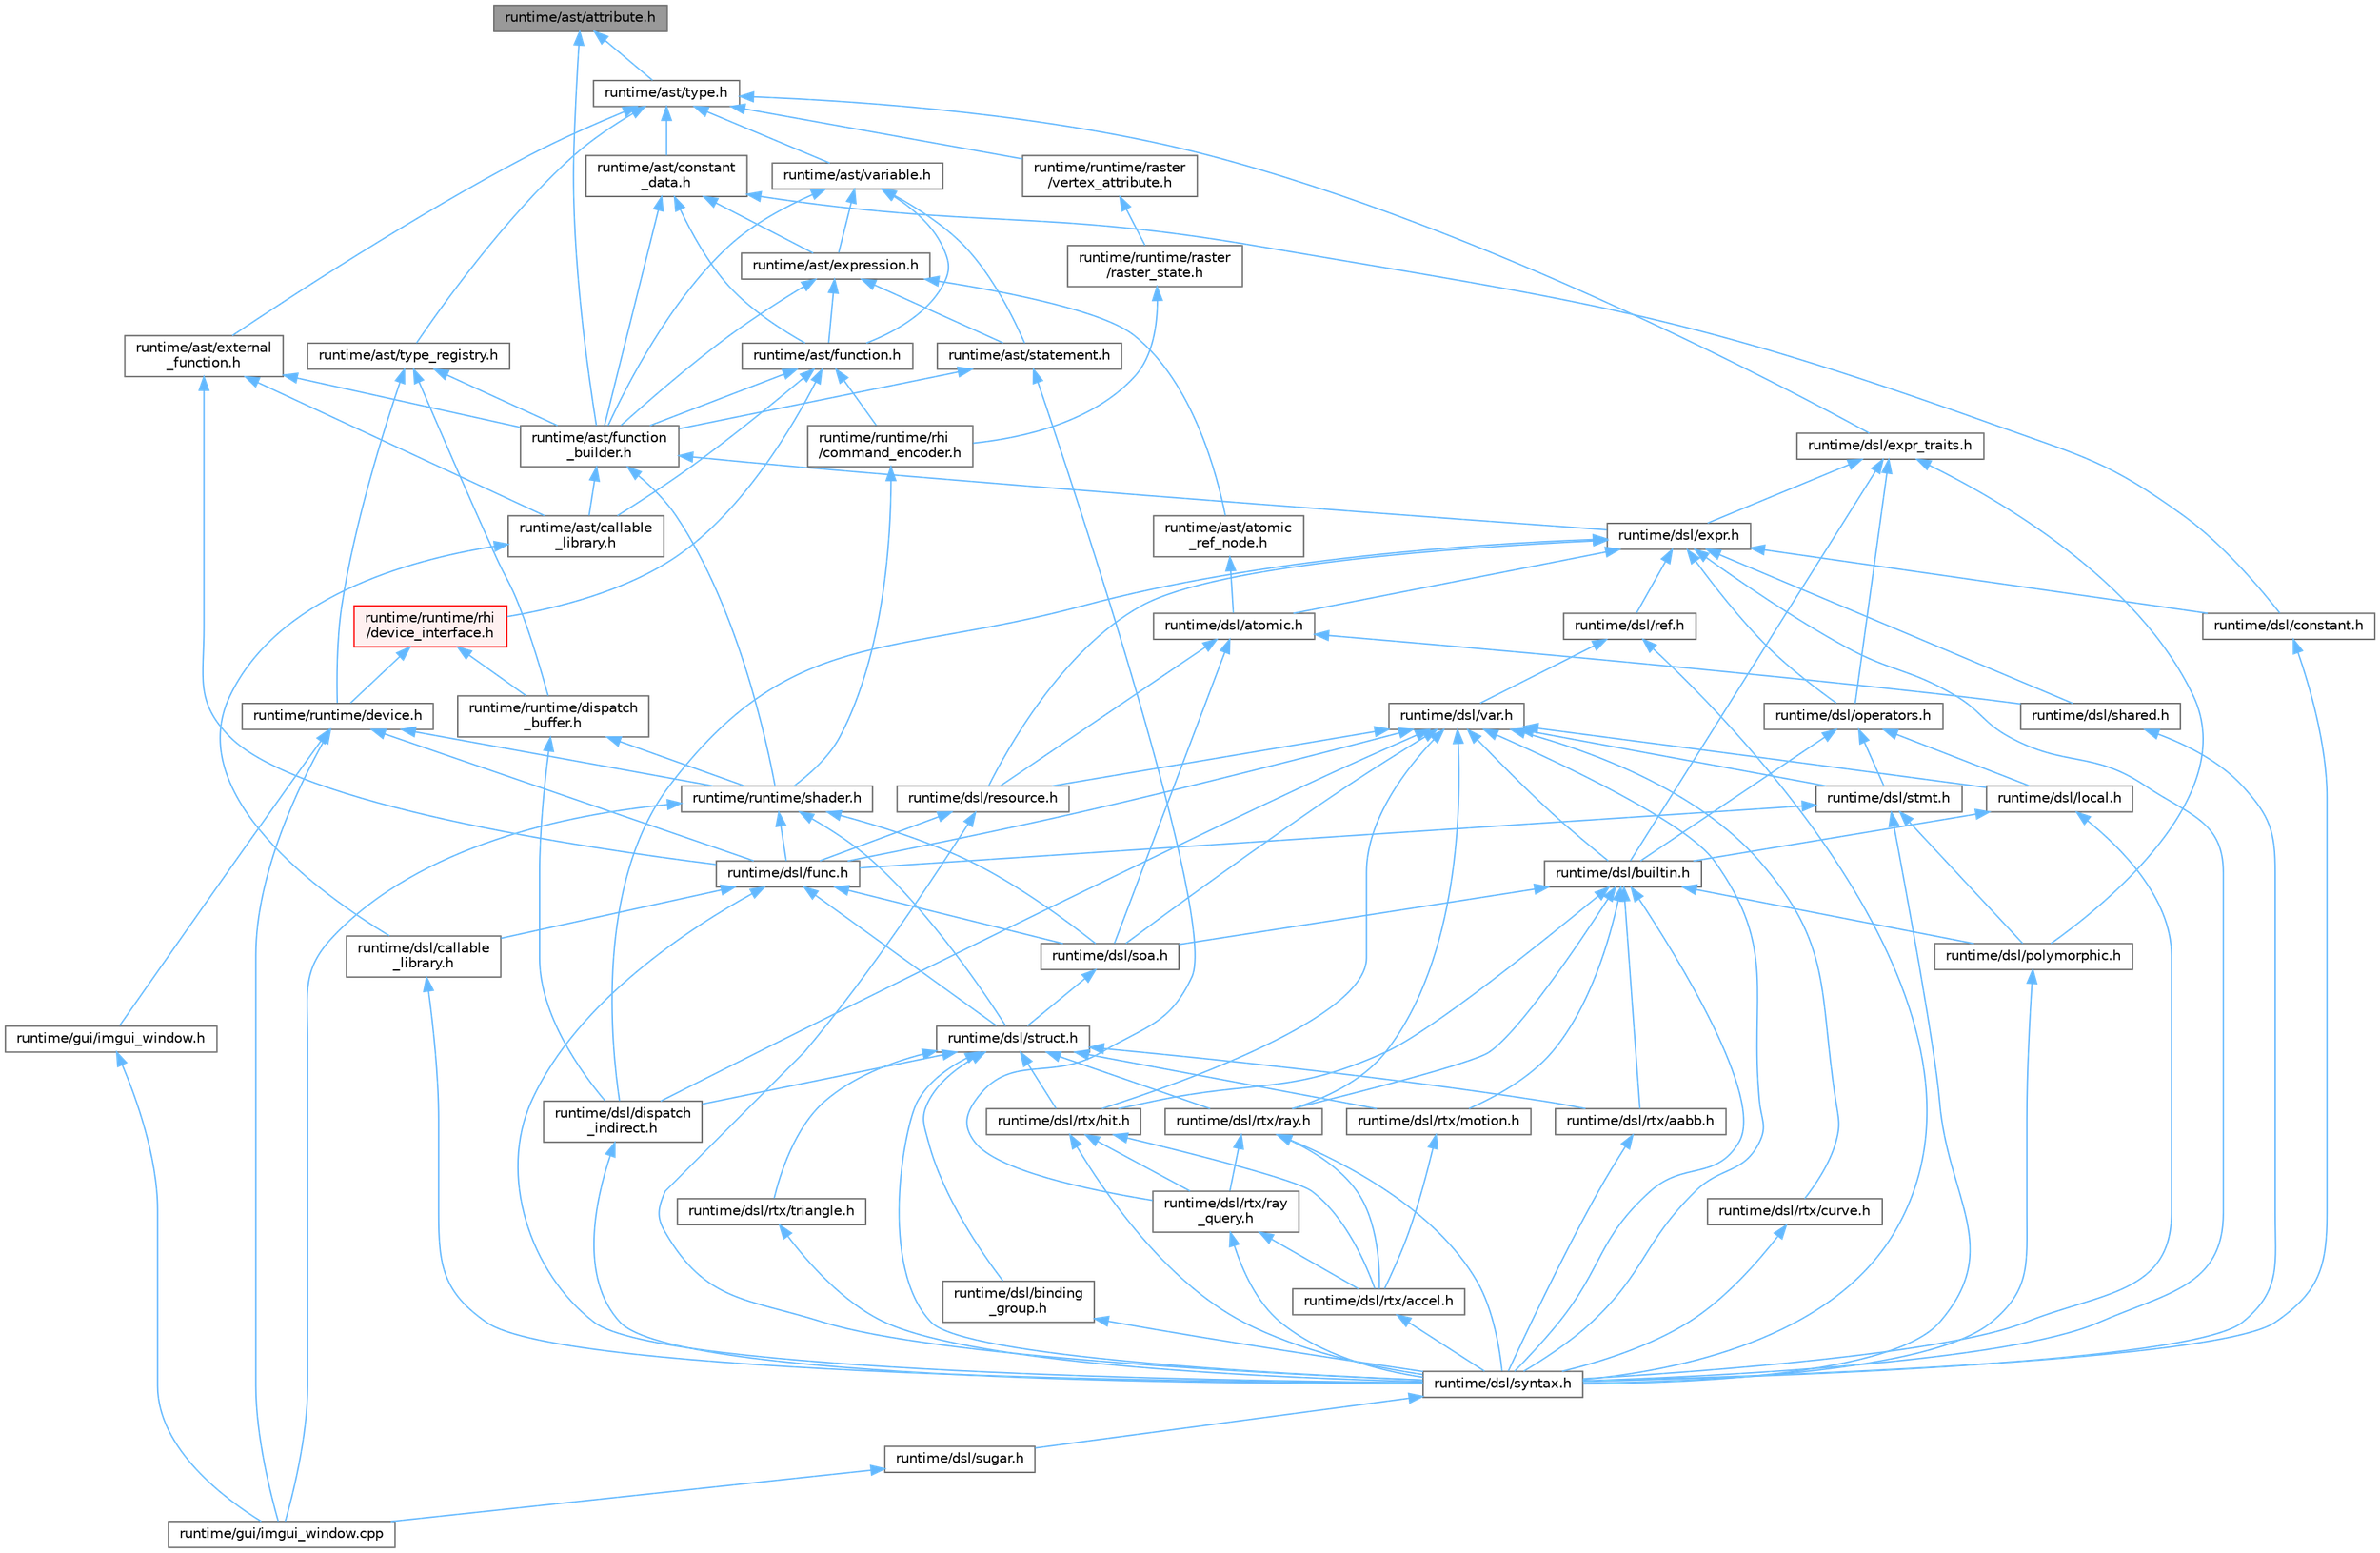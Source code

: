 digraph "runtime/ast/attribute.h"
{
 // LATEX_PDF_SIZE
  bgcolor="transparent";
  edge [fontname=Helvetica,fontsize=10,labelfontname=Helvetica,labelfontsize=10];
  node [fontname=Helvetica,fontsize=10,shape=box,height=0.2,width=0.4];
  Node1 [id="Node000001",label="runtime/ast/attribute.h",height=0.2,width=0.4,color="gray40", fillcolor="grey60", style="filled", fontcolor="black",tooltip=" "];
  Node1 -> Node2 [id="edge133_Node000001_Node000002",dir="back",color="steelblue1",style="solid",tooltip=" "];
  Node2 [id="Node000002",label="runtime/ast/function\l_builder.h",height=0.2,width=0.4,color="grey40", fillcolor="white", style="filled",URL="$function__builder_8h.html",tooltip=" "];
  Node2 -> Node3 [id="edge134_Node000002_Node000003",dir="back",color="steelblue1",style="solid",tooltip=" "];
  Node3 [id="Node000003",label="runtime/ast/callable\l_library.h",height=0.2,width=0.4,color="grey40", fillcolor="white", style="filled",URL="$ast_2callable__library_8h.html",tooltip=" "];
  Node3 -> Node4 [id="edge135_Node000003_Node000004",dir="back",color="steelblue1",style="solid",tooltip=" "];
  Node4 [id="Node000004",label="runtime/dsl/callable\l_library.h",height=0.2,width=0.4,color="grey40", fillcolor="white", style="filled",URL="$dsl_2callable__library_8h.html",tooltip=" "];
  Node4 -> Node5 [id="edge136_Node000004_Node000005",dir="back",color="steelblue1",style="solid",tooltip=" "];
  Node5 [id="Node000005",label="runtime/dsl/syntax.h",height=0.2,width=0.4,color="grey40", fillcolor="white", style="filled",URL="$syntax_8h.html",tooltip=" "];
  Node5 -> Node6 [id="edge137_Node000005_Node000006",dir="back",color="steelblue1",style="solid",tooltip=" "];
  Node6 [id="Node000006",label="runtime/dsl/sugar.h",height=0.2,width=0.4,color="grey40", fillcolor="white", style="filled",URL="$sugar_8h.html",tooltip=" "];
  Node6 -> Node7 [id="edge138_Node000006_Node000007",dir="back",color="steelblue1",style="solid",tooltip=" "];
  Node7 [id="Node000007",label="runtime/gui/imgui_window.cpp",height=0.2,width=0.4,color="grey40", fillcolor="white", style="filled",URL="$imgui__window_8cpp.html",tooltip=" "];
  Node2 -> Node8 [id="edge139_Node000002_Node000008",dir="back",color="steelblue1",style="solid",tooltip=" "];
  Node8 [id="Node000008",label="runtime/dsl/expr.h",height=0.2,width=0.4,color="grey40", fillcolor="white", style="filled",URL="$expr_8h.html",tooltip=" "];
  Node8 -> Node9 [id="edge140_Node000008_Node000009",dir="back",color="steelblue1",style="solid",tooltip=" "];
  Node9 [id="Node000009",label="runtime/dsl/atomic.h",height=0.2,width=0.4,color="grey40", fillcolor="white", style="filled",URL="$dsl_2atomic_8h.html",tooltip=" "];
  Node9 -> Node10 [id="edge141_Node000009_Node000010",dir="back",color="steelblue1",style="solid",tooltip=" "];
  Node10 [id="Node000010",label="runtime/dsl/resource.h",height=0.2,width=0.4,color="grey40", fillcolor="white", style="filled",URL="$dsl_2resource_8h.html",tooltip=" "];
  Node10 -> Node11 [id="edge142_Node000010_Node000011",dir="back",color="steelblue1",style="solid",tooltip=" "];
  Node11 [id="Node000011",label="runtime/dsl/func.h",height=0.2,width=0.4,color="grey40", fillcolor="white", style="filled",URL="$func_8h.html",tooltip=" "];
  Node11 -> Node4 [id="edge143_Node000011_Node000004",dir="back",color="steelblue1",style="solid",tooltip=" "];
  Node11 -> Node12 [id="edge144_Node000011_Node000012",dir="back",color="steelblue1",style="solid",tooltip=" "];
  Node12 [id="Node000012",label="runtime/dsl/soa.h",height=0.2,width=0.4,color="grey40", fillcolor="white", style="filled",URL="$soa_8h.html",tooltip=" "];
  Node12 -> Node13 [id="edge145_Node000012_Node000013",dir="back",color="steelblue1",style="solid",tooltip=" "];
  Node13 [id="Node000013",label="runtime/dsl/struct.h",height=0.2,width=0.4,color="grey40", fillcolor="white", style="filled",URL="$struct_8h.html",tooltip=" "];
  Node13 -> Node14 [id="edge146_Node000013_Node000014",dir="back",color="steelblue1",style="solid",tooltip=" "];
  Node14 [id="Node000014",label="runtime/dsl/binding\l_group.h",height=0.2,width=0.4,color="grey40", fillcolor="white", style="filled",URL="$binding__group_8h.html",tooltip=" "];
  Node14 -> Node5 [id="edge147_Node000014_Node000005",dir="back",color="steelblue1",style="solid",tooltip=" "];
  Node13 -> Node15 [id="edge148_Node000013_Node000015",dir="back",color="steelblue1",style="solid",tooltip=" "];
  Node15 [id="Node000015",label="runtime/dsl/dispatch\l_indirect.h",height=0.2,width=0.4,color="grey40", fillcolor="white", style="filled",URL="$dispatch__indirect_8h.html",tooltip=" "];
  Node15 -> Node5 [id="edge149_Node000015_Node000005",dir="back",color="steelblue1",style="solid",tooltip=" "];
  Node13 -> Node16 [id="edge150_Node000013_Node000016",dir="back",color="steelblue1",style="solid",tooltip=" "];
  Node16 [id="Node000016",label="runtime/dsl/rtx/aabb.h",height=0.2,width=0.4,color="grey40", fillcolor="white", style="filled",URL="$dsl_2rtx_2aabb_8h.html",tooltip=" "];
  Node16 -> Node5 [id="edge151_Node000016_Node000005",dir="back",color="steelblue1",style="solid",tooltip=" "];
  Node13 -> Node17 [id="edge152_Node000013_Node000017",dir="back",color="steelblue1",style="solid",tooltip=" "];
  Node17 [id="Node000017",label="runtime/dsl/rtx/hit.h",height=0.2,width=0.4,color="grey40", fillcolor="white", style="filled",URL="$dsl_2rtx_2hit_8h.html",tooltip=" "];
  Node17 -> Node18 [id="edge153_Node000017_Node000018",dir="back",color="steelblue1",style="solid",tooltip=" "];
  Node18 [id="Node000018",label="runtime/dsl/rtx/accel.h",height=0.2,width=0.4,color="grey40", fillcolor="white", style="filled",URL="$dsl_2rtx_2accel_8h.html",tooltip=" "];
  Node18 -> Node5 [id="edge154_Node000018_Node000005",dir="back",color="steelblue1",style="solid",tooltip=" "];
  Node17 -> Node19 [id="edge155_Node000017_Node000019",dir="back",color="steelblue1",style="solid",tooltip=" "];
  Node19 [id="Node000019",label="runtime/dsl/rtx/ray\l_query.h",height=0.2,width=0.4,color="grey40", fillcolor="white", style="filled",URL="$ray__query_8h.html",tooltip=" "];
  Node19 -> Node18 [id="edge156_Node000019_Node000018",dir="back",color="steelblue1",style="solid",tooltip=" "];
  Node19 -> Node5 [id="edge157_Node000019_Node000005",dir="back",color="steelblue1",style="solid",tooltip=" "];
  Node17 -> Node5 [id="edge158_Node000017_Node000005",dir="back",color="steelblue1",style="solid",tooltip=" "];
  Node13 -> Node20 [id="edge159_Node000013_Node000020",dir="back",color="steelblue1",style="solid",tooltip=" "];
  Node20 [id="Node000020",label="runtime/dsl/rtx/motion.h",height=0.2,width=0.4,color="grey40", fillcolor="white", style="filled",URL="$motion_8h.html",tooltip=" "];
  Node20 -> Node18 [id="edge160_Node000020_Node000018",dir="back",color="steelblue1",style="solid",tooltip=" "];
  Node13 -> Node21 [id="edge161_Node000013_Node000021",dir="back",color="steelblue1",style="solid",tooltip=" "];
  Node21 [id="Node000021",label="runtime/dsl/rtx/ray.h",height=0.2,width=0.4,color="grey40", fillcolor="white", style="filled",URL="$dsl_2rtx_2ray_8h.html",tooltip=" "];
  Node21 -> Node18 [id="edge162_Node000021_Node000018",dir="back",color="steelblue1",style="solid",tooltip=" "];
  Node21 -> Node19 [id="edge163_Node000021_Node000019",dir="back",color="steelblue1",style="solid",tooltip=" "];
  Node21 -> Node5 [id="edge164_Node000021_Node000005",dir="back",color="steelblue1",style="solid",tooltip=" "];
  Node13 -> Node22 [id="edge165_Node000013_Node000022",dir="back",color="steelblue1",style="solid",tooltip=" "];
  Node22 [id="Node000022",label="runtime/dsl/rtx/triangle.h",height=0.2,width=0.4,color="grey40", fillcolor="white", style="filled",URL="$dsl_2rtx_2triangle_8h.html",tooltip=" "];
  Node22 -> Node5 [id="edge166_Node000022_Node000005",dir="back",color="steelblue1",style="solid",tooltip=" "];
  Node13 -> Node5 [id="edge167_Node000013_Node000005",dir="back",color="steelblue1",style="solid",tooltip=" "];
  Node11 -> Node13 [id="edge168_Node000011_Node000013",dir="back",color="steelblue1",style="solid",tooltip=" "];
  Node11 -> Node5 [id="edge169_Node000011_Node000005",dir="back",color="steelblue1",style="solid",tooltip=" "];
  Node10 -> Node5 [id="edge170_Node000010_Node000005",dir="back",color="steelblue1",style="solid",tooltip=" "];
  Node9 -> Node23 [id="edge171_Node000009_Node000023",dir="back",color="steelblue1",style="solid",tooltip=" "];
  Node23 [id="Node000023",label="runtime/dsl/shared.h",height=0.2,width=0.4,color="grey40", fillcolor="white", style="filled",URL="$shared_8h.html",tooltip=" "];
  Node23 -> Node5 [id="edge172_Node000023_Node000005",dir="back",color="steelblue1",style="solid",tooltip=" "];
  Node9 -> Node12 [id="edge173_Node000009_Node000012",dir="back",color="steelblue1",style="solid",tooltip=" "];
  Node8 -> Node24 [id="edge174_Node000008_Node000024",dir="back",color="steelblue1",style="solid",tooltip=" "];
  Node24 [id="Node000024",label="runtime/dsl/constant.h",height=0.2,width=0.4,color="grey40", fillcolor="white", style="filled",URL="$constant_8h.html",tooltip=" "];
  Node24 -> Node5 [id="edge175_Node000024_Node000005",dir="back",color="steelblue1",style="solid",tooltip=" "];
  Node8 -> Node15 [id="edge176_Node000008_Node000015",dir="back",color="steelblue1",style="solid",tooltip=" "];
  Node8 -> Node25 [id="edge177_Node000008_Node000025",dir="back",color="steelblue1",style="solid",tooltip=" "];
  Node25 [id="Node000025",label="runtime/dsl/operators.h",height=0.2,width=0.4,color="grey40", fillcolor="white", style="filled",URL="$operators_8h.html",tooltip=" "];
  Node25 -> Node26 [id="edge178_Node000025_Node000026",dir="back",color="steelblue1",style="solid",tooltip=" "];
  Node26 [id="Node000026",label="runtime/dsl/builtin.h",height=0.2,width=0.4,color="grey40", fillcolor="white", style="filled",URL="$builtin_8h.html",tooltip=" "];
  Node26 -> Node27 [id="edge179_Node000026_Node000027",dir="back",color="steelblue1",style="solid",tooltip=" "];
  Node27 [id="Node000027",label="runtime/dsl/polymorphic.h",height=0.2,width=0.4,color="grey40", fillcolor="white", style="filled",URL="$polymorphic_8h.html",tooltip=" "];
  Node27 -> Node5 [id="edge180_Node000027_Node000005",dir="back",color="steelblue1",style="solid",tooltip=" "];
  Node26 -> Node16 [id="edge181_Node000026_Node000016",dir="back",color="steelblue1",style="solid",tooltip=" "];
  Node26 -> Node17 [id="edge182_Node000026_Node000017",dir="back",color="steelblue1",style="solid",tooltip=" "];
  Node26 -> Node20 [id="edge183_Node000026_Node000020",dir="back",color="steelblue1",style="solid",tooltip=" "];
  Node26 -> Node21 [id="edge184_Node000026_Node000021",dir="back",color="steelblue1",style="solid",tooltip=" "];
  Node26 -> Node12 [id="edge185_Node000026_Node000012",dir="back",color="steelblue1",style="solid",tooltip=" "];
  Node26 -> Node5 [id="edge186_Node000026_Node000005",dir="back",color="steelblue1",style="solid",tooltip=" "];
  Node25 -> Node28 [id="edge187_Node000025_Node000028",dir="back",color="steelblue1",style="solid",tooltip=" "];
  Node28 [id="Node000028",label="runtime/dsl/local.h",height=0.2,width=0.4,color="grey40", fillcolor="white", style="filled",URL="$local_8h.html",tooltip=" "];
  Node28 -> Node26 [id="edge188_Node000028_Node000026",dir="back",color="steelblue1",style="solid",tooltip=" "];
  Node28 -> Node5 [id="edge189_Node000028_Node000005",dir="back",color="steelblue1",style="solid",tooltip=" "];
  Node25 -> Node29 [id="edge190_Node000025_Node000029",dir="back",color="steelblue1",style="solid",tooltip=" "];
  Node29 [id="Node000029",label="runtime/dsl/stmt.h",height=0.2,width=0.4,color="grey40", fillcolor="white", style="filled",URL="$stmt_8h.html",tooltip=" "];
  Node29 -> Node11 [id="edge191_Node000029_Node000011",dir="back",color="steelblue1",style="solid",tooltip=" "];
  Node29 -> Node27 [id="edge192_Node000029_Node000027",dir="back",color="steelblue1",style="solid",tooltip=" "];
  Node29 -> Node5 [id="edge193_Node000029_Node000005",dir="back",color="steelblue1",style="solid",tooltip=" "];
  Node8 -> Node30 [id="edge194_Node000008_Node000030",dir="back",color="steelblue1",style="solid",tooltip=" "];
  Node30 [id="Node000030",label="runtime/dsl/ref.h",height=0.2,width=0.4,color="grey40", fillcolor="white", style="filled",URL="$ref_8h.html",tooltip=" "];
  Node30 -> Node5 [id="edge195_Node000030_Node000005",dir="back",color="steelblue1",style="solid",tooltip=" "];
  Node30 -> Node31 [id="edge196_Node000030_Node000031",dir="back",color="steelblue1",style="solid",tooltip=" "];
  Node31 [id="Node000031",label="runtime/dsl/var.h",height=0.2,width=0.4,color="grey40", fillcolor="white", style="filled",URL="$var_8h.html",tooltip=" "];
  Node31 -> Node26 [id="edge197_Node000031_Node000026",dir="back",color="steelblue1",style="solid",tooltip=" "];
  Node31 -> Node15 [id="edge198_Node000031_Node000015",dir="back",color="steelblue1",style="solid",tooltip=" "];
  Node31 -> Node11 [id="edge199_Node000031_Node000011",dir="back",color="steelblue1",style="solid",tooltip=" "];
  Node31 -> Node28 [id="edge200_Node000031_Node000028",dir="back",color="steelblue1",style="solid",tooltip=" "];
  Node31 -> Node10 [id="edge201_Node000031_Node000010",dir="back",color="steelblue1",style="solid",tooltip=" "];
  Node31 -> Node32 [id="edge202_Node000031_Node000032",dir="back",color="steelblue1",style="solid",tooltip=" "];
  Node32 [id="Node000032",label="runtime/dsl/rtx/curve.h",height=0.2,width=0.4,color="grey40", fillcolor="white", style="filled",URL="$dsl_2rtx_2curve_8h.html",tooltip=" "];
  Node32 -> Node5 [id="edge203_Node000032_Node000005",dir="back",color="steelblue1",style="solid",tooltip=" "];
  Node31 -> Node17 [id="edge204_Node000031_Node000017",dir="back",color="steelblue1",style="solid",tooltip=" "];
  Node31 -> Node21 [id="edge205_Node000031_Node000021",dir="back",color="steelblue1",style="solid",tooltip=" "];
  Node31 -> Node12 [id="edge206_Node000031_Node000012",dir="back",color="steelblue1",style="solid",tooltip=" "];
  Node31 -> Node29 [id="edge207_Node000031_Node000029",dir="back",color="steelblue1",style="solid",tooltip=" "];
  Node31 -> Node5 [id="edge208_Node000031_Node000005",dir="back",color="steelblue1",style="solid",tooltip=" "];
  Node8 -> Node10 [id="edge209_Node000008_Node000010",dir="back",color="steelblue1",style="solid",tooltip=" "];
  Node8 -> Node23 [id="edge210_Node000008_Node000023",dir="back",color="steelblue1",style="solid",tooltip=" "];
  Node8 -> Node5 [id="edge211_Node000008_Node000005",dir="back",color="steelblue1",style="solid",tooltip=" "];
  Node2 -> Node33 [id="edge212_Node000002_Node000033",dir="back",color="steelblue1",style="solid",tooltip=" "];
  Node33 [id="Node000033",label="runtime/runtime/shader.h",height=0.2,width=0.4,color="grey40", fillcolor="white", style="filled",URL="$shader_8h.html",tooltip=" "];
  Node33 -> Node11 [id="edge213_Node000033_Node000011",dir="back",color="steelblue1",style="solid",tooltip=" "];
  Node33 -> Node12 [id="edge214_Node000033_Node000012",dir="back",color="steelblue1",style="solid",tooltip=" "];
  Node33 -> Node13 [id="edge215_Node000033_Node000013",dir="back",color="steelblue1",style="solid",tooltip=" "];
  Node33 -> Node7 [id="edge216_Node000033_Node000007",dir="back",color="steelblue1",style="solid",tooltip=" "];
  Node1 -> Node34 [id="edge217_Node000001_Node000034",dir="back",color="steelblue1",style="solid",tooltip=" "];
  Node34 [id="Node000034",label="runtime/ast/type.h",height=0.2,width=0.4,color="grey40", fillcolor="white", style="filled",URL="$type_8h.html",tooltip=" "];
  Node34 -> Node35 [id="edge218_Node000034_Node000035",dir="back",color="steelblue1",style="solid",tooltip=" "];
  Node35 [id="Node000035",label="runtime/ast/constant\l_data.h",height=0.2,width=0.4,color="grey40", fillcolor="white", style="filled",URL="$constant__data_8h.html",tooltip=" "];
  Node35 -> Node36 [id="edge219_Node000035_Node000036",dir="back",color="steelblue1",style="solid",tooltip=" "];
  Node36 [id="Node000036",label="runtime/ast/expression.h",height=0.2,width=0.4,color="grey40", fillcolor="white", style="filled",URL="$expression_8h.html",tooltip=" "];
  Node36 -> Node37 [id="edge220_Node000036_Node000037",dir="back",color="steelblue1",style="solid",tooltip=" "];
  Node37 [id="Node000037",label="runtime/ast/atomic\l_ref_node.h",height=0.2,width=0.4,color="grey40", fillcolor="white", style="filled",URL="$atomic__ref__node_8h.html",tooltip=" "];
  Node37 -> Node9 [id="edge221_Node000037_Node000009",dir="back",color="steelblue1",style="solid",tooltip=" "];
  Node36 -> Node38 [id="edge222_Node000036_Node000038",dir="back",color="steelblue1",style="solid",tooltip=" "];
  Node38 [id="Node000038",label="runtime/ast/function.h",height=0.2,width=0.4,color="grey40", fillcolor="white", style="filled",URL="$ast_2function_8h.html",tooltip=" "];
  Node38 -> Node3 [id="edge223_Node000038_Node000003",dir="back",color="steelblue1",style="solid",tooltip=" "];
  Node38 -> Node2 [id="edge224_Node000038_Node000002",dir="back",color="steelblue1",style="solid",tooltip=" "];
  Node38 -> Node39 [id="edge225_Node000038_Node000039",dir="back",color="steelblue1",style="solid",tooltip=" "];
  Node39 [id="Node000039",label="runtime/runtime/rhi\l/command_encoder.h",height=0.2,width=0.4,color="grey40", fillcolor="white", style="filled",URL="$command__encoder_8h.html",tooltip=" "];
  Node39 -> Node33 [id="edge226_Node000039_Node000033",dir="back",color="steelblue1",style="solid",tooltip=" "];
  Node38 -> Node40 [id="edge227_Node000038_Node000040",dir="back",color="steelblue1",style="solid",tooltip=" "];
  Node40 [id="Node000040",label="runtime/runtime/rhi\l/device_interface.h",height=0.2,width=0.4,color="red", fillcolor="#FFF0F0", style="filled",URL="$device__interface_8h.html",tooltip=" "];
  Node40 -> Node45 [id="edge228_Node000040_Node000045",dir="back",color="steelblue1",style="solid",tooltip=" "];
  Node45 [id="Node000045",label="runtime/runtime/device.h",height=0.2,width=0.4,color="grey40", fillcolor="white", style="filled",URL="$device_8h.html",tooltip=" "];
  Node45 -> Node11 [id="edge229_Node000045_Node000011",dir="back",color="steelblue1",style="solid",tooltip=" "];
  Node45 -> Node7 [id="edge230_Node000045_Node000007",dir="back",color="steelblue1",style="solid",tooltip=" "];
  Node45 -> Node46 [id="edge231_Node000045_Node000046",dir="back",color="steelblue1",style="solid",tooltip=" "];
  Node46 [id="Node000046",label="runtime/gui/imgui_window.h",height=0.2,width=0.4,color="grey40", fillcolor="white", style="filled",URL="$imgui__window_8h.html",tooltip=" "];
  Node46 -> Node7 [id="edge232_Node000046_Node000007",dir="back",color="steelblue1",style="solid",tooltip=" "];
  Node45 -> Node33 [id="edge233_Node000045_Node000033",dir="back",color="steelblue1",style="solid",tooltip=" "];
  Node40 -> Node47 [id="edge234_Node000040_Node000047",dir="back",color="steelblue1",style="solid",tooltip=" "];
  Node47 [id="Node000047",label="runtime/runtime/dispatch\l_buffer.h",height=0.2,width=0.4,color="grey40", fillcolor="white", style="filled",URL="$dispatch__buffer_8h.html",tooltip=" "];
  Node47 -> Node15 [id="edge235_Node000047_Node000015",dir="back",color="steelblue1",style="solid",tooltip=" "];
  Node47 -> Node33 [id="edge236_Node000047_Node000033",dir="back",color="steelblue1",style="solid",tooltip=" "];
  Node36 -> Node2 [id="edge237_Node000036_Node000002",dir="back",color="steelblue1",style="solid",tooltip=" "];
  Node36 -> Node54 [id="edge238_Node000036_Node000054",dir="back",color="steelblue1",style="solid",tooltip=" "];
  Node54 [id="Node000054",label="runtime/ast/statement.h",height=0.2,width=0.4,color="grey40", fillcolor="white", style="filled",URL="$statement_8h.html",tooltip=" "];
  Node54 -> Node2 [id="edge239_Node000054_Node000002",dir="back",color="steelblue1",style="solid",tooltip=" "];
  Node54 -> Node19 [id="edge240_Node000054_Node000019",dir="back",color="steelblue1",style="solid",tooltip=" "];
  Node35 -> Node38 [id="edge241_Node000035_Node000038",dir="back",color="steelblue1",style="solid",tooltip=" "];
  Node35 -> Node2 [id="edge242_Node000035_Node000002",dir="back",color="steelblue1",style="solid",tooltip=" "];
  Node35 -> Node24 [id="edge243_Node000035_Node000024",dir="back",color="steelblue1",style="solid",tooltip=" "];
  Node34 -> Node55 [id="edge244_Node000034_Node000055",dir="back",color="steelblue1",style="solid",tooltip=" "];
  Node55 [id="Node000055",label="runtime/ast/external\l_function.h",height=0.2,width=0.4,color="grey40", fillcolor="white", style="filled",URL="$external__function_8h.html",tooltip=" "];
  Node55 -> Node3 [id="edge245_Node000055_Node000003",dir="back",color="steelblue1",style="solid",tooltip=" "];
  Node55 -> Node2 [id="edge246_Node000055_Node000002",dir="back",color="steelblue1",style="solid",tooltip=" "];
  Node55 -> Node11 [id="edge247_Node000055_Node000011",dir="back",color="steelblue1",style="solid",tooltip=" "];
  Node34 -> Node56 [id="edge248_Node000034_Node000056",dir="back",color="steelblue1",style="solid",tooltip=" "];
  Node56 [id="Node000056",label="runtime/ast/type_registry.h",height=0.2,width=0.4,color="grey40", fillcolor="white", style="filled",URL="$type__registry_8h.html",tooltip=" "];
  Node56 -> Node2 [id="edge249_Node000056_Node000002",dir="back",color="steelblue1",style="solid",tooltip=" "];
  Node56 -> Node45 [id="edge250_Node000056_Node000045",dir="back",color="steelblue1",style="solid",tooltip=" "];
  Node56 -> Node47 [id="edge251_Node000056_Node000047",dir="back",color="steelblue1",style="solid",tooltip=" "];
  Node34 -> Node57 [id="edge252_Node000034_Node000057",dir="back",color="steelblue1",style="solid",tooltip=" "];
  Node57 [id="Node000057",label="runtime/ast/variable.h",height=0.2,width=0.4,color="grey40", fillcolor="white", style="filled",URL="$variable_8h.html",tooltip=" "];
  Node57 -> Node36 [id="edge253_Node000057_Node000036",dir="back",color="steelblue1",style="solid",tooltip=" "];
  Node57 -> Node38 [id="edge254_Node000057_Node000038",dir="back",color="steelblue1",style="solid",tooltip=" "];
  Node57 -> Node2 [id="edge255_Node000057_Node000002",dir="back",color="steelblue1",style="solid",tooltip=" "];
  Node57 -> Node54 [id="edge256_Node000057_Node000054",dir="back",color="steelblue1",style="solid",tooltip=" "];
  Node34 -> Node42 [id="edge257_Node000034_Node000042",dir="back",color="steelblue1",style="solid",tooltip=" "];
  Node42 [id="Node000042",label="runtime/dsl/expr_traits.h",height=0.2,width=0.4,color="grey40", fillcolor="white", style="filled",URL="$expr__traits_8h.html",tooltip=" "];
  Node42 -> Node26 [id="edge258_Node000042_Node000026",dir="back",color="steelblue1",style="solid",tooltip=" "];
  Node42 -> Node8 [id="edge259_Node000042_Node000008",dir="back",color="steelblue1",style="solid",tooltip=" "];
  Node42 -> Node25 [id="edge260_Node000042_Node000025",dir="back",color="steelblue1",style="solid",tooltip=" "];
  Node42 -> Node27 [id="edge261_Node000042_Node000027",dir="back",color="steelblue1",style="solid",tooltip=" "];
  Node34 -> Node58 [id="edge262_Node000034_Node000058",dir="back",color="steelblue1",style="solid",tooltip=" "];
  Node58 [id="Node000058",label="runtime/runtime/raster\l/vertex_attribute.h",height=0.2,width=0.4,color="grey40", fillcolor="white", style="filled",URL="$vertex__attribute_8h.html",tooltip=" "];
  Node58 -> Node59 [id="edge263_Node000058_Node000059",dir="back",color="steelblue1",style="solid",tooltip=" "];
  Node59 [id="Node000059",label="runtime/runtime/raster\l/raster_state.h",height=0.2,width=0.4,color="grey40", fillcolor="white", style="filled",URL="$raster__state_8h.html",tooltip=" "];
  Node59 -> Node39 [id="edge264_Node000059_Node000039",dir="back",color="steelblue1",style="solid",tooltip=" "];
}
